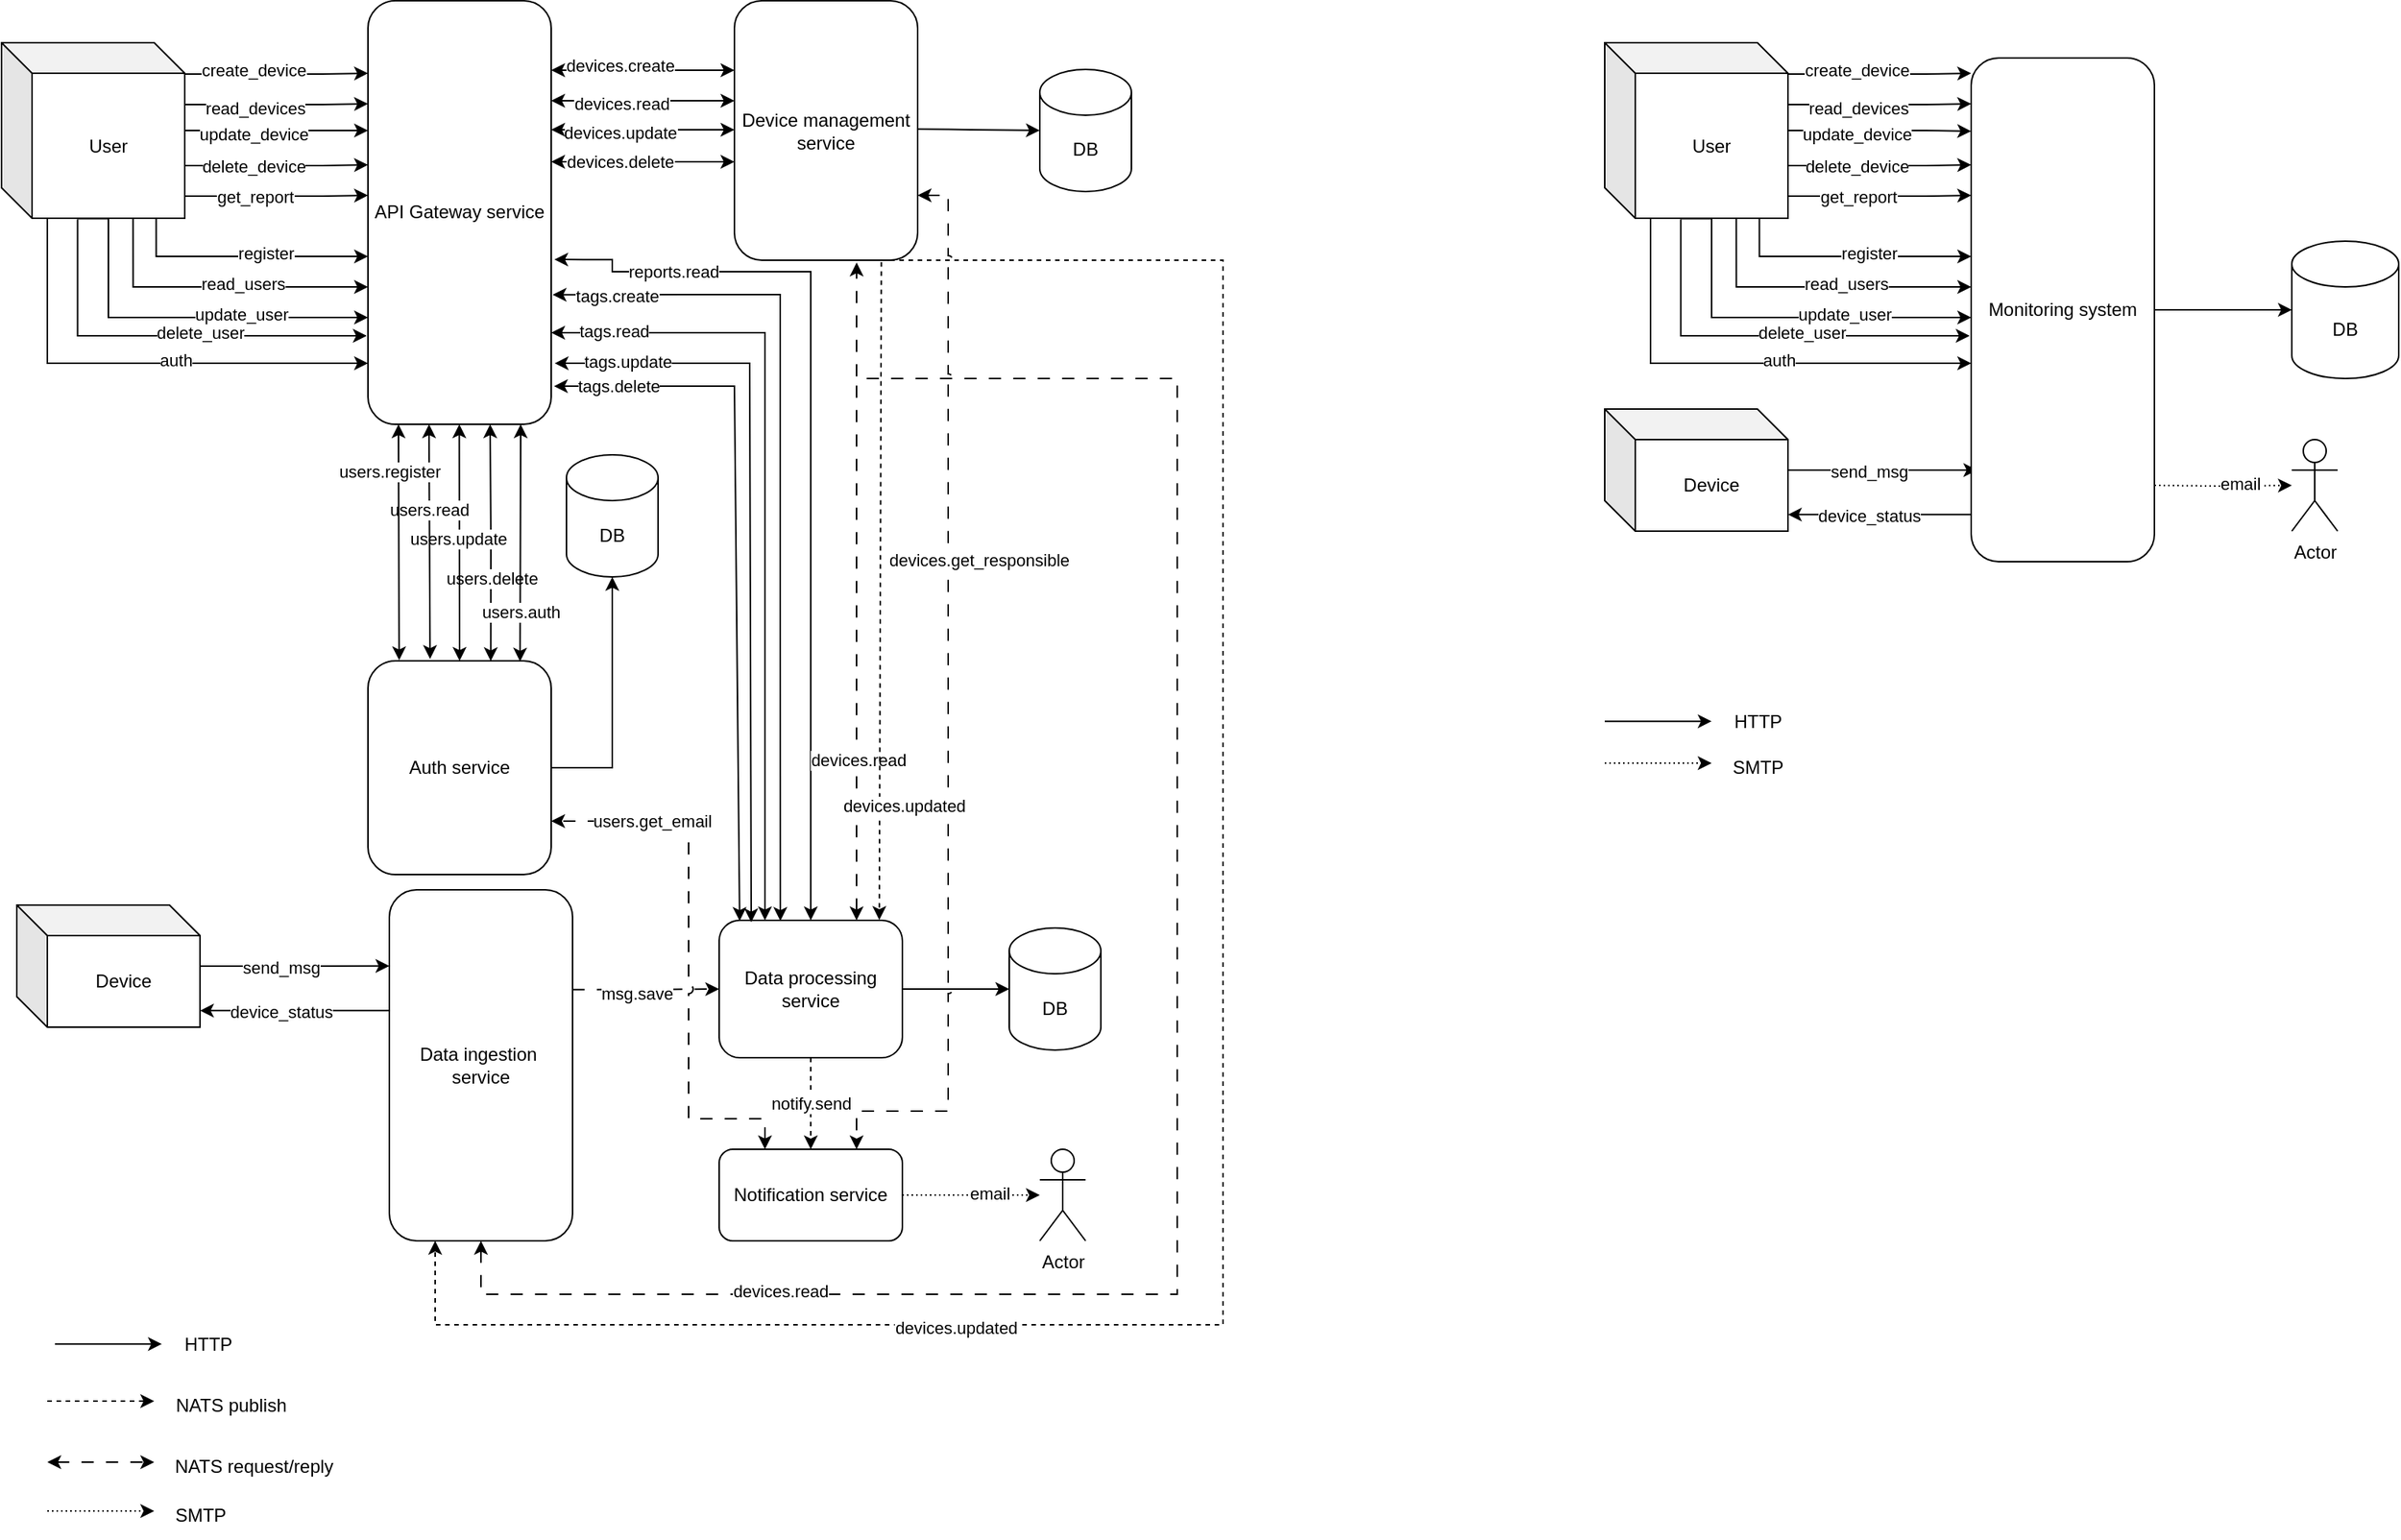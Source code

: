 <mxfile version="27.1.6">
  <diagram name="Страница — 1" id="Sf_FVrBNZmCJgB4UvMXU">
    <mxGraphModel dx="2018" dy="1156" grid="1" gridSize="10" guides="0" tooltips="1" connect="1" arrows="1" fold="1" page="1" pageScale="1" pageWidth="827" pageHeight="1169" math="0" shadow="0">
      <root>
        <mxCell id="0" />
        <mxCell id="1" parent="0" />
        <mxCell id="vhjEq4RsX7pNBTe6TaOu-27" style="edgeStyle=orthogonalEdgeStyle;rounded=0;orthogonalLoop=1;jettySize=auto;html=1;entryX=0.5;entryY=0;entryDx=0;entryDy=0;startArrow=classic;startFill=1;exitX=1.017;exitY=0.611;exitDx=0;exitDy=0;exitPerimeter=0;" parent="1" source="vhjEq4RsX7pNBTe6TaOu-2" target="vhjEq4RsX7pNBTe6TaOu-5" edge="1">
          <mxGeometry relative="1" as="geometry">
            <Array as="points">
              <mxPoint x="440" y="302" />
              <mxPoint x="440" y="310" />
              <mxPoint x="570" y="310" />
            </Array>
          </mxGeometry>
        </mxCell>
        <mxCell id="vhjEq4RsX7pNBTe6TaOu-45" value="reports.read" style="edgeLabel;html=1;align=center;verticalAlign=middle;resizable=0;points=[];" parent="vhjEq4RsX7pNBTe6TaOu-27" vertex="1" connectable="0">
          <mxGeometry x="-0.478" y="4" relative="1" as="geometry">
            <mxPoint x="-71" y="4" as="offset" />
          </mxGeometry>
        </mxCell>
        <mxCell id="kXTBSskj7rdVMzSil3rN-9" style="edgeStyle=orthogonalEdgeStyle;rounded=0;orthogonalLoop=1;jettySize=auto;html=1;startArrow=classic;startFill=1;entryX=0.67;entryY=0.001;entryDx=0;entryDy=0;entryPerimeter=0;" parent="1" target="vhjEq4RsX7pNBTe6TaOu-6" edge="1">
          <mxGeometry relative="1" as="geometry">
            <mxPoint x="360" y="410" as="sourcePoint" />
            <mxPoint x="360" y="460" as="targetPoint" />
          </mxGeometry>
        </mxCell>
        <mxCell id="kXTBSskj7rdVMzSil3rN-18" value="users.delete" style="edgeLabel;html=1;align=center;verticalAlign=middle;resizable=0;points=[];" parent="kXTBSskj7rdVMzSil3rN-9" vertex="1" connectable="0">
          <mxGeometry x="0.3" relative="1" as="geometry">
            <mxPoint as="offset" />
          </mxGeometry>
        </mxCell>
        <mxCell id="vhjEq4RsX7pNBTe6TaOu-2" value="API Gateway service" style="rounded=1;whiteSpace=wrap;html=1;" parent="1" vertex="1">
          <mxGeometry x="280" y="132.5" width="120" height="277.5" as="geometry" />
        </mxCell>
        <mxCell id="vhjEq4RsX7pNBTe6TaOu-21" style="edgeStyle=orthogonalEdgeStyle;rounded=0;orthogonalLoop=1;jettySize=auto;html=1;entryX=0;entryY=0.5;entryDx=0;entryDy=0;exitX=0.999;exitY=0.284;exitDx=0;exitDy=0;exitPerimeter=0;dashed=1;dashPattern=8 8;startArrow=none;startFill=0;" parent="1" source="vhjEq4RsX7pNBTe6TaOu-4" target="vhjEq4RsX7pNBTe6TaOu-5" edge="1">
          <mxGeometry relative="1" as="geometry">
            <Array as="points" />
          </mxGeometry>
        </mxCell>
        <mxCell id="vhjEq4RsX7pNBTe6TaOu-56" value="msg.save" style="edgeLabel;html=1;align=center;verticalAlign=middle;resizable=0;points=[];" parent="vhjEq4RsX7pNBTe6TaOu-21" vertex="1" connectable="0">
          <mxGeometry x="-0.133" y="-2" relative="1" as="geometry">
            <mxPoint as="offset" />
          </mxGeometry>
        </mxCell>
        <mxCell id="vhjEq4RsX7pNBTe6TaOu-69" style="edgeStyle=orthogonalEdgeStyle;rounded=0;orthogonalLoop=1;jettySize=auto;html=1;dashed=1;dashPattern=8 8;startArrow=classic;startFill=1;entryX=0.667;entryY=1.009;entryDx=0;entryDy=0;entryPerimeter=0;" parent="1" source="vhjEq4RsX7pNBTe6TaOu-4" target="vhjEq4RsX7pNBTe6TaOu-46" edge="1">
          <mxGeometry relative="1" as="geometry">
            <Array as="points">
              <mxPoint x="354" y="980" />
              <mxPoint x="810" y="980" />
              <mxPoint x="810" y="380" />
              <mxPoint x="600" y="380" />
            </Array>
            <mxPoint x="600" y="310" as="targetPoint" />
          </mxGeometry>
        </mxCell>
        <mxCell id="vhjEq4RsX7pNBTe6TaOu-70" value="devices.read" style="edgeLabel;html=1;align=center;verticalAlign=middle;resizable=0;points=[];" parent="vhjEq4RsX7pNBTe6TaOu-69" vertex="1" connectable="0">
          <mxGeometry x="-0.665" y="2" relative="1" as="geometry">
            <mxPoint as="offset" />
          </mxGeometry>
        </mxCell>
        <mxCell id="vhjEq4RsX7pNBTe6TaOu-4" value="Data ingestion&amp;nbsp;&lt;br&gt;service" style="rounded=1;whiteSpace=wrap;html=1;" parent="1" vertex="1">
          <mxGeometry x="294" y="715" width="120" height="230" as="geometry" />
        </mxCell>
        <mxCell id="vhjEq4RsX7pNBTe6TaOu-28" style="edgeStyle=orthogonalEdgeStyle;rounded=0;orthogonalLoop=1;jettySize=auto;html=1;entryX=0.5;entryY=0;entryDx=0;entryDy=0;dashed=1;startArrow=none;startFill=0;" parent="1" source="vhjEq4RsX7pNBTe6TaOu-5" target="vhjEq4RsX7pNBTe6TaOu-7" edge="1">
          <mxGeometry relative="1" as="geometry" />
        </mxCell>
        <mxCell id="vhjEq4RsX7pNBTe6TaOu-29" value="notify.send" style="edgeLabel;html=1;align=center;verticalAlign=middle;resizable=0;points=[];" parent="vhjEq4RsX7pNBTe6TaOu-28" vertex="1" connectable="0">
          <mxGeometry relative="1" as="geometry">
            <mxPoint as="offset" />
          </mxGeometry>
        </mxCell>
        <mxCell id="vhjEq4RsX7pNBTe6TaOu-5" value="Data processing service" style="rounded=1;whiteSpace=wrap;html=1;" parent="1" vertex="1">
          <mxGeometry x="510" y="735" width="120" height="90" as="geometry" />
        </mxCell>
        <mxCell id="vhjEq4RsX7pNBTe6TaOu-6" value="Auth service" style="rounded=1;whiteSpace=wrap;html=1;" parent="1" vertex="1">
          <mxGeometry x="280" y="565" width="120" height="140" as="geometry" />
        </mxCell>
        <mxCell id="vhjEq4RsX7pNBTe6TaOu-81" style="edgeStyle=orthogonalEdgeStyle;rounded=0;orthogonalLoop=1;jettySize=auto;html=1;dashed=1;dashPattern=1 2;" parent="1" source="vhjEq4RsX7pNBTe6TaOu-7" target="vhjEq4RsX7pNBTe6TaOu-80" edge="1">
          <mxGeometry relative="1" as="geometry" />
        </mxCell>
        <mxCell id="vhjEq4RsX7pNBTe6TaOu-82" value="email" style="edgeLabel;html=1;align=center;verticalAlign=middle;resizable=0;points=[];" parent="vhjEq4RsX7pNBTe6TaOu-81" vertex="1" connectable="0">
          <mxGeometry x="0.252" y="1" relative="1" as="geometry">
            <mxPoint as="offset" />
          </mxGeometry>
        </mxCell>
        <mxCell id="vhjEq4RsX7pNBTe6TaOu-94" style="edgeStyle=orthogonalEdgeStyle;rounded=0;orthogonalLoop=1;jettySize=auto;html=1;exitX=0.25;exitY=0;exitDx=0;exitDy=0;jumpStyle=arc;dashed=1;dashPattern=8 8;startArrow=classic;startFill=1;entryX=1;entryY=0.75;entryDx=0;entryDy=0;" parent="1" source="vhjEq4RsX7pNBTe6TaOu-7" target="vhjEq4RsX7pNBTe6TaOu-6" edge="1">
          <mxGeometry relative="1" as="geometry">
            <Array as="points">
              <mxPoint x="540" y="865" />
              <mxPoint x="490" y="865" />
              <mxPoint x="490" y="670" />
            </Array>
            <mxPoint x="400" y="695" as="targetPoint" />
          </mxGeometry>
        </mxCell>
        <mxCell id="vhjEq4RsX7pNBTe6TaOu-95" value="users.get_email" style="edgeLabel;html=1;align=center;verticalAlign=middle;resizable=0;points=[];" parent="vhjEq4RsX7pNBTe6TaOu-94" vertex="1" connectable="0">
          <mxGeometry x="0.5" relative="1" as="geometry">
            <mxPoint x="-23" as="offset" />
          </mxGeometry>
        </mxCell>
        <mxCell id="vhjEq4RsX7pNBTe6TaOu-7" value="Notification service" style="rounded=1;whiteSpace=wrap;html=1;" parent="1" vertex="1">
          <mxGeometry x="510" y="885" width="120" height="60" as="geometry" />
        </mxCell>
        <mxCell id="vhjEq4RsX7pNBTe6TaOu-14" style="edgeStyle=orthogonalEdgeStyle;rounded=0;orthogonalLoop=1;jettySize=auto;html=1;entryX=0;entryY=0.217;entryDx=0;entryDy=0;entryPerimeter=0;" parent="1" source="vhjEq4RsX7pNBTe6TaOu-8" target="vhjEq4RsX7pNBTe6TaOu-4" edge="1">
          <mxGeometry relative="1" as="geometry" />
        </mxCell>
        <mxCell id="vhjEq4RsX7pNBTe6TaOu-15" value="send_msg" style="edgeLabel;html=1;align=center;verticalAlign=middle;resizable=0;points=[];" parent="vhjEq4RsX7pNBTe6TaOu-14" vertex="1" connectable="0">
          <mxGeometry x="-0.145" y="-1" relative="1" as="geometry">
            <mxPoint as="offset" />
          </mxGeometry>
        </mxCell>
        <mxCell id="vhjEq4RsX7pNBTe6TaOu-8" value="Device" style="shape=cube;whiteSpace=wrap;html=1;boundedLbl=1;backgroundOutline=1;darkOpacity=0.05;darkOpacity2=0.1;" parent="1" vertex="1">
          <mxGeometry x="50" y="725" width="120" height="80" as="geometry" />
        </mxCell>
        <mxCell id="vhjEq4RsX7pNBTe6TaOu-12" style="edgeStyle=orthogonalEdgeStyle;rounded=0;orthogonalLoop=1;jettySize=auto;html=1;" parent="1" source="vhjEq4RsX7pNBTe6TaOu-11" edge="1">
          <mxGeometry relative="1" as="geometry">
            <mxPoint x="280" y="370" as="targetPoint" />
            <Array as="points">
              <mxPoint x="70" y="370" />
              <mxPoint x="280" y="370" />
            </Array>
          </mxGeometry>
        </mxCell>
        <mxCell id="vhjEq4RsX7pNBTe6TaOu-13" value="auth" style="edgeLabel;html=1;align=center;verticalAlign=middle;resizable=0;points=[];" parent="vhjEq4RsX7pNBTe6TaOu-12" vertex="1" connectable="0">
          <mxGeometry x="0.173" y="2" relative="1" as="geometry">
            <mxPoint as="offset" />
          </mxGeometry>
        </mxCell>
        <mxCell id="vhjEq4RsX7pNBTe6TaOu-16" style="edgeStyle=orthogonalEdgeStyle;rounded=0;orthogonalLoop=1;jettySize=auto;html=1;" parent="1" source="vhjEq4RsX7pNBTe6TaOu-11" target="vhjEq4RsX7pNBTe6TaOu-2" edge="1">
          <mxGeometry relative="1" as="geometry">
            <mxPoint x="260" y="290" as="targetPoint" />
            <Array as="points">
              <mxPoint x="250" y="218" />
              <mxPoint x="250" y="218" />
            </Array>
          </mxGeometry>
        </mxCell>
        <mxCell id="vhjEq4RsX7pNBTe6TaOu-17" value="&lt;div&gt;&lt;br&gt;&lt;/div&gt;&lt;div&gt;&lt;br&gt;&lt;/div&gt;" style="edgeLabel;html=1;align=center;verticalAlign=middle;resizable=0;points=[];" parent="vhjEq4RsX7pNBTe6TaOu-16" vertex="1" connectable="0">
          <mxGeometry x="-0.167" y="2" relative="1" as="geometry">
            <mxPoint as="offset" />
          </mxGeometry>
        </mxCell>
        <mxCell id="vhjEq4RsX7pNBTe6TaOu-30" value="update_device" style="edgeLabel;html=1;align=center;verticalAlign=middle;resizable=0;points=[];" parent="vhjEq4RsX7pNBTe6TaOu-16" vertex="1" connectable="0">
          <mxGeometry x="-0.25" y="-1" relative="1" as="geometry">
            <mxPoint y="1" as="offset" />
          </mxGeometry>
        </mxCell>
        <mxCell id="vhjEq4RsX7pNBTe6TaOu-11" value="User" style="shape=cube;whiteSpace=wrap;html=1;boundedLbl=1;backgroundOutline=1;darkOpacity=0.05;darkOpacity2=0.1;" parent="1" vertex="1">
          <mxGeometry x="40" y="160" width="120" height="115" as="geometry" />
        </mxCell>
        <mxCell id="vhjEq4RsX7pNBTe6TaOu-19" value="DB" style="shape=cylinder3;whiteSpace=wrap;html=1;boundedLbl=1;backgroundOutline=1;size=15;" parent="1" vertex="1">
          <mxGeometry x="720" y="177.5" width="60" height="80" as="geometry" />
        </mxCell>
        <mxCell id="vhjEq4RsX7pNBTe6TaOu-20" style="edgeStyle=orthogonalEdgeStyle;rounded=0;orthogonalLoop=1;jettySize=auto;html=1;entryX=0;entryY=0.5;entryDx=0;entryDy=0;entryPerimeter=0;" parent="1" target="vhjEq4RsX7pNBTe6TaOu-19" edge="1">
          <mxGeometry relative="1" as="geometry">
            <mxPoint x="600" y="216.3" as="sourcePoint" />
          </mxGeometry>
        </mxCell>
        <mxCell id="vhjEq4RsX7pNBTe6TaOu-22" value="DB" style="shape=cylinder3;whiteSpace=wrap;html=1;boundedLbl=1;backgroundOutline=1;size=15;" parent="1" vertex="1">
          <mxGeometry x="700" y="740" width="60" height="80" as="geometry" />
        </mxCell>
        <mxCell id="vhjEq4RsX7pNBTe6TaOu-23" style="edgeStyle=orthogonalEdgeStyle;rounded=0;orthogonalLoop=1;jettySize=auto;html=1;entryX=0;entryY=0.5;entryDx=0;entryDy=0;entryPerimeter=0;" parent="1" source="vhjEq4RsX7pNBTe6TaOu-5" target="vhjEq4RsX7pNBTe6TaOu-22" edge="1">
          <mxGeometry relative="1" as="geometry" />
        </mxCell>
        <mxCell id="vhjEq4RsX7pNBTe6TaOu-24" value="DB" style="shape=cylinder3;whiteSpace=wrap;html=1;boundedLbl=1;backgroundOutline=1;size=15;" parent="1" vertex="1">
          <mxGeometry x="410" y="430" width="60" height="80" as="geometry" />
        </mxCell>
        <mxCell id="vhjEq4RsX7pNBTe6TaOu-25" style="edgeStyle=orthogonalEdgeStyle;rounded=0;orthogonalLoop=1;jettySize=auto;html=1;entryX=0.5;entryY=1;entryDx=0;entryDy=0;entryPerimeter=0;" parent="1" source="vhjEq4RsX7pNBTe6TaOu-6" target="vhjEq4RsX7pNBTe6TaOu-24" edge="1">
          <mxGeometry relative="1" as="geometry" />
        </mxCell>
        <mxCell id="vhjEq4RsX7pNBTe6TaOu-37" style="edgeStyle=orthogonalEdgeStyle;rounded=0;orthogonalLoop=1;jettySize=auto;html=1;exitX=0;exitY=0;exitDx=120;exitDy=67.5;exitPerimeter=0;" parent="1" edge="1">
          <mxGeometry relative="1" as="geometry">
            <mxPoint x="160" y="260.48" as="sourcePoint" />
            <mxPoint x="280" y="260" as="targetPoint" />
            <Array as="points">
              <mxPoint x="250" y="259.98" />
              <mxPoint x="250" y="259.98" />
            </Array>
          </mxGeometry>
        </mxCell>
        <mxCell id="vhjEq4RsX7pNBTe6TaOu-44" value="get_report" style="edgeLabel;html=1;align=center;verticalAlign=middle;resizable=0;points=[];" parent="vhjEq4RsX7pNBTe6TaOu-37" vertex="1" connectable="0">
          <mxGeometry x="-0.236" relative="1" as="geometry">
            <mxPoint as="offset" />
          </mxGeometry>
        </mxCell>
        <mxCell id="vhjEq4RsX7pNBTe6TaOu-38" style="edgeStyle=orthogonalEdgeStyle;rounded=0;orthogonalLoop=1;jettySize=auto;html=1;exitX=0;exitY=0;exitDx=120;exitDy=67.5;exitPerimeter=0;" parent="1" edge="1">
          <mxGeometry relative="1" as="geometry">
            <mxPoint x="160" y="180.48" as="sourcePoint" />
            <mxPoint x="280" y="180" as="targetPoint" />
            <Array as="points">
              <mxPoint x="250" y="179.98" />
              <mxPoint x="250" y="179.98" />
            </Array>
          </mxGeometry>
        </mxCell>
        <mxCell id="vhjEq4RsX7pNBTe6TaOu-41" value="create_device" style="edgeLabel;html=1;align=center;verticalAlign=middle;resizable=0;points=[];" parent="vhjEq4RsX7pNBTe6TaOu-38" vertex="1" connectable="0">
          <mxGeometry x="-0.252" y="3" relative="1" as="geometry">
            <mxPoint as="offset" />
          </mxGeometry>
        </mxCell>
        <mxCell id="vhjEq4RsX7pNBTe6TaOu-39" style="edgeStyle=orthogonalEdgeStyle;rounded=0;orthogonalLoop=1;jettySize=auto;html=1;exitX=0;exitY=0;exitDx=120;exitDy=67.5;exitPerimeter=0;" parent="1" edge="1">
          <mxGeometry relative="1" as="geometry">
            <mxPoint x="160" y="200.48" as="sourcePoint" />
            <mxPoint x="280" y="200" as="targetPoint" />
            <Array as="points">
              <mxPoint x="250" y="199.98" />
              <mxPoint x="250" y="199.98" />
            </Array>
          </mxGeometry>
        </mxCell>
        <mxCell id="vhjEq4RsX7pNBTe6TaOu-42" value="read_devices" style="edgeLabel;html=1;align=center;verticalAlign=middle;resizable=0;points=[];" parent="vhjEq4RsX7pNBTe6TaOu-39" vertex="1" connectable="0">
          <mxGeometry x="-0.236" y="-2" relative="1" as="geometry">
            <mxPoint as="offset" />
          </mxGeometry>
        </mxCell>
        <mxCell id="vhjEq4RsX7pNBTe6TaOu-40" style="edgeStyle=orthogonalEdgeStyle;rounded=0;orthogonalLoop=1;jettySize=auto;html=1;exitX=0;exitY=0;exitDx=120;exitDy=67.5;exitPerimeter=0;" parent="1" edge="1">
          <mxGeometry relative="1" as="geometry">
            <mxPoint x="160" y="240.48" as="sourcePoint" />
            <mxPoint x="280" y="240" as="targetPoint" />
            <Array as="points">
              <mxPoint x="250" y="239.98" />
              <mxPoint x="250" y="239.98" />
            </Array>
          </mxGeometry>
        </mxCell>
        <mxCell id="vhjEq4RsX7pNBTe6TaOu-43" value="delete_device" style="edgeLabel;html=1;align=center;verticalAlign=middle;resizable=0;points=[];" parent="vhjEq4RsX7pNBTe6TaOu-40" vertex="1" connectable="0">
          <mxGeometry x="-0.252" relative="1" as="geometry">
            <mxPoint as="offset" />
          </mxGeometry>
        </mxCell>
        <mxCell id="vhjEq4RsX7pNBTe6TaOu-78" style="edgeStyle=orthogonalEdgeStyle;rounded=0;orthogonalLoop=1;jettySize=auto;html=1;exitX=0.75;exitY=1;exitDx=0;exitDy=0;entryX=0.25;entryY=1;entryDx=0;entryDy=0;dashed=1;" parent="1" source="vhjEq4RsX7pNBTe6TaOu-46" target="vhjEq4RsX7pNBTe6TaOu-4" edge="1">
          <mxGeometry relative="1" as="geometry">
            <Array as="points">
              <mxPoint x="840" y="303" />
              <mxPoint x="840" y="1000" />
              <mxPoint x="324" y="1000" />
            </Array>
          </mxGeometry>
        </mxCell>
        <mxCell id="vhjEq4RsX7pNBTe6TaOu-79" value="devices.updated" style="edgeLabel;html=1;align=center;verticalAlign=middle;resizable=0;points=[];" parent="vhjEq4RsX7pNBTe6TaOu-78" vertex="1" connectable="0">
          <mxGeometry x="0.472" y="2" relative="1" as="geometry">
            <mxPoint as="offset" />
          </mxGeometry>
        </mxCell>
        <mxCell id="vhjEq4RsX7pNBTe6TaOu-92" style="edgeStyle=orthogonalEdgeStyle;rounded=0;orthogonalLoop=1;jettySize=auto;html=1;exitX=1;exitY=0.75;exitDx=0;exitDy=0;entryX=0.75;entryY=0;entryDx=0;entryDy=0;jumpStyle=arc;dashed=1;dashPattern=8 8;startArrow=classic;startFill=1;" parent="1" source="vhjEq4RsX7pNBTe6TaOu-46" target="vhjEq4RsX7pNBTe6TaOu-7" edge="1">
          <mxGeometry relative="1" as="geometry">
            <Array as="points">
              <mxPoint x="660" y="260" />
              <mxPoint x="660" y="860" />
              <mxPoint x="600" y="860" />
            </Array>
          </mxGeometry>
        </mxCell>
        <mxCell id="vhjEq4RsX7pNBTe6TaOu-93" value="devices.get_responsible" style="edgeLabel;html=1;align=center;verticalAlign=middle;resizable=0;points=[];" parent="vhjEq4RsX7pNBTe6TaOu-92" vertex="1" connectable="0">
          <mxGeometry x="-0.267" y="1" relative="1" as="geometry">
            <mxPoint x="19" as="offset" />
          </mxGeometry>
        </mxCell>
        <mxCell id="vhjEq4RsX7pNBTe6TaOu-46" value="Device management service" style="rounded=1;whiteSpace=wrap;html=1;" parent="1" vertex="1">
          <mxGeometry x="520" y="132.5" width="120" height="170" as="geometry" />
        </mxCell>
        <mxCell id="vhjEq4RsX7pNBTe6TaOu-47" style="edgeStyle=orthogonalEdgeStyle;rounded=0;orthogonalLoop=1;jettySize=auto;html=1;entryX=0;entryY=0.5;entryDx=0;entryDy=0;startArrow=classic;startFill=1;" parent="1" edge="1">
          <mxGeometry relative="1" as="geometry">
            <mxPoint x="520" y="217.0" as="targetPoint" />
            <mxPoint x="400" y="217.0" as="sourcePoint" />
          </mxGeometry>
        </mxCell>
        <mxCell id="vhjEq4RsX7pNBTe6TaOu-48" value="&lt;div&gt;&lt;br&gt;&lt;/div&gt;&lt;div&gt;&lt;br&gt;&lt;/div&gt;" style="edgeLabel;html=1;align=center;verticalAlign=middle;resizable=0;points=[];" parent="vhjEq4RsX7pNBTe6TaOu-47" vertex="1" connectable="0">
          <mxGeometry x="-0.167" y="2" relative="1" as="geometry">
            <mxPoint as="offset" />
          </mxGeometry>
        </mxCell>
        <mxCell id="vhjEq4RsX7pNBTe6TaOu-49" value="devices.update" style="edgeLabel;html=1;align=center;verticalAlign=middle;resizable=0;points=[];" parent="vhjEq4RsX7pNBTe6TaOu-47" vertex="1" connectable="0">
          <mxGeometry x="-0.25" y="-1" relative="1" as="geometry">
            <mxPoint y="1" as="offset" />
          </mxGeometry>
        </mxCell>
        <mxCell id="vhjEq4RsX7pNBTe6TaOu-50" style="edgeStyle=orthogonalEdgeStyle;rounded=0;orthogonalLoop=1;jettySize=auto;html=1;exitX=0;exitY=0;exitDx=120;exitDy=67.5;exitPerimeter=0;startArrow=classic;startFill=1;" parent="1" edge="1">
          <mxGeometry relative="1" as="geometry">
            <mxPoint x="400" y="177.98" as="sourcePoint" />
            <mxPoint x="520" y="178" as="targetPoint" />
            <Array as="points">
              <mxPoint x="490" y="177.48" />
              <mxPoint x="490" y="177.48" />
            </Array>
          </mxGeometry>
        </mxCell>
        <mxCell id="vhjEq4RsX7pNBTe6TaOu-51" value="devices.create" style="edgeLabel;html=1;align=center;verticalAlign=middle;resizable=0;points=[];" parent="vhjEq4RsX7pNBTe6TaOu-50" vertex="1" connectable="0">
          <mxGeometry x="-0.252" y="3" relative="1" as="geometry">
            <mxPoint as="offset" />
          </mxGeometry>
        </mxCell>
        <mxCell id="vhjEq4RsX7pNBTe6TaOu-52" style="edgeStyle=orthogonalEdgeStyle;rounded=0;orthogonalLoop=1;jettySize=auto;html=1;exitX=0;exitY=0;exitDx=120;exitDy=67.5;exitPerimeter=0;startArrow=classic;startFill=1;" parent="1" edge="1">
          <mxGeometry relative="1" as="geometry">
            <mxPoint x="400" y="197.98" as="sourcePoint" />
            <mxPoint x="520" y="198" as="targetPoint" />
            <Array as="points">
              <mxPoint x="490" y="197.48" />
              <mxPoint x="490" y="197.48" />
            </Array>
          </mxGeometry>
        </mxCell>
        <mxCell id="vhjEq4RsX7pNBTe6TaOu-53" value="devices.read" style="edgeLabel;html=1;align=center;verticalAlign=middle;resizable=0;points=[];" parent="vhjEq4RsX7pNBTe6TaOu-52" vertex="1" connectable="0">
          <mxGeometry x="-0.236" y="-2" relative="1" as="geometry">
            <mxPoint as="offset" />
          </mxGeometry>
        </mxCell>
        <mxCell id="vhjEq4RsX7pNBTe6TaOu-54" style="edgeStyle=orthogonalEdgeStyle;rounded=0;orthogonalLoop=1;jettySize=auto;html=1;exitX=0;exitY=0;exitDx=120;exitDy=67.5;exitPerimeter=0;startArrow=classic;startFill=1;" parent="1" edge="1">
          <mxGeometry relative="1" as="geometry">
            <mxPoint x="400" y="237.98" as="sourcePoint" />
            <mxPoint x="520" y="238" as="targetPoint" />
            <Array as="points">
              <mxPoint x="490" y="237.48" />
              <mxPoint x="490" y="237.48" />
            </Array>
          </mxGeometry>
        </mxCell>
        <mxCell id="vhjEq4RsX7pNBTe6TaOu-55" value="devices.delete" style="edgeLabel;html=1;align=center;verticalAlign=middle;resizable=0;points=[];" parent="vhjEq4RsX7pNBTe6TaOu-54" vertex="1" connectable="0">
          <mxGeometry x="-0.252" relative="1" as="geometry">
            <mxPoint as="offset" />
          </mxGeometry>
        </mxCell>
        <mxCell id="vhjEq4RsX7pNBTe6TaOu-58" style="edgeStyle=orthogonalEdgeStyle;rounded=0;orthogonalLoop=1;jettySize=auto;html=1;exitX=0.415;exitY=1.006;exitDx=0;exitDy=0;exitPerimeter=0;entryX=-0.007;entryY=0.792;entryDx=0;entryDy=0;entryPerimeter=0;" parent="1" source="vhjEq4RsX7pNBTe6TaOu-11" target="vhjEq4RsX7pNBTe6TaOu-2" edge="1">
          <mxGeometry relative="1" as="geometry">
            <mxPoint x="90" y="279" as="sourcePoint" />
            <mxPoint x="280" y="455" as="targetPoint" />
            <Array as="points">
              <mxPoint x="90" y="352" />
              <mxPoint x="279" y="352" />
            </Array>
          </mxGeometry>
        </mxCell>
        <mxCell id="vhjEq4RsX7pNBTe6TaOu-59" value="delete_user" style="edgeLabel;html=1;align=center;verticalAlign=middle;resizable=0;points=[];" parent="vhjEq4RsX7pNBTe6TaOu-58" vertex="1" connectable="0">
          <mxGeometry x="0.173" y="2" relative="1" as="geometry">
            <mxPoint as="offset" />
          </mxGeometry>
        </mxCell>
        <mxCell id="vhjEq4RsX7pNBTe6TaOu-60" style="edgeStyle=orthogonalEdgeStyle;rounded=0;orthogonalLoop=1;jettySize=auto;html=1;exitX=0.413;exitY=1.002;exitDx=0;exitDy=0;exitPerimeter=0;" parent="1" source="vhjEq4RsX7pNBTe6TaOu-11" target="vhjEq4RsX7pNBTe6TaOu-2" edge="1">
          <mxGeometry relative="1" as="geometry">
            <mxPoint x="90" y="250" as="sourcePoint" />
            <mxPoint x="280" y="429" as="targetPoint" />
            <Array as="points">
              <mxPoint x="110" y="275" />
              <mxPoint x="110" y="340" />
            </Array>
          </mxGeometry>
        </mxCell>
        <mxCell id="vhjEq4RsX7pNBTe6TaOu-61" value="update_user" style="edgeLabel;html=1;align=center;verticalAlign=middle;resizable=0;points=[];" parent="vhjEq4RsX7pNBTe6TaOu-60" vertex="1" connectable="0">
          <mxGeometry x="0.173" y="2" relative="1" as="geometry">
            <mxPoint x="22" as="offset" />
          </mxGeometry>
        </mxCell>
        <mxCell id="vhjEq4RsX7pNBTe6TaOu-62" style="edgeStyle=orthogonalEdgeStyle;rounded=0;orthogonalLoop=1;jettySize=auto;html=1;exitX=0.718;exitY=1.002;exitDx=0;exitDy=0;exitPerimeter=0;" parent="1" source="vhjEq4RsX7pNBTe6TaOu-11" edge="1">
          <mxGeometry relative="1" as="geometry">
            <mxPoint x="90" y="230" as="sourcePoint" />
            <mxPoint x="280" y="320" as="targetPoint" />
            <Array as="points">
              <mxPoint x="126" y="320" />
              <mxPoint x="277" y="320" />
            </Array>
          </mxGeometry>
        </mxCell>
        <mxCell id="vhjEq4RsX7pNBTe6TaOu-63" value="read_users" style="edgeLabel;html=1;align=center;verticalAlign=middle;resizable=0;points=[];" parent="vhjEq4RsX7pNBTe6TaOu-62" vertex="1" connectable="0">
          <mxGeometry x="0.173" y="2" relative="1" as="geometry">
            <mxPoint as="offset" />
          </mxGeometry>
        </mxCell>
        <mxCell id="vhjEq4RsX7pNBTe6TaOu-64" style="edgeStyle=orthogonalEdgeStyle;rounded=0;orthogonalLoop=1;jettySize=auto;html=1;exitX=0.844;exitY=1.002;exitDx=0;exitDy=0;exitPerimeter=0;" parent="1" source="vhjEq4RsX7pNBTe6TaOu-11" edge="1">
          <mxGeometry relative="1" as="geometry">
            <mxPoint x="126" y="250" as="sourcePoint" />
            <mxPoint x="280" y="300" as="targetPoint" />
            <Array as="points">
              <mxPoint x="141" y="300" />
              <mxPoint x="280" y="300" />
            </Array>
          </mxGeometry>
        </mxCell>
        <mxCell id="vhjEq4RsX7pNBTe6TaOu-65" value="register" style="edgeLabel;html=1;align=center;verticalAlign=middle;resizable=0;points=[];" parent="vhjEq4RsX7pNBTe6TaOu-64" vertex="1" connectable="0">
          <mxGeometry x="0.173" y="2" relative="1" as="geometry">
            <mxPoint as="offset" />
          </mxGeometry>
        </mxCell>
        <mxCell id="vhjEq4RsX7pNBTe6TaOu-67" style="edgeStyle=orthogonalEdgeStyle;rounded=0;orthogonalLoop=1;jettySize=auto;html=1;entryX=0;entryY=0.5;entryDx=0;entryDy=0;startArrow=classic;startFill=1;endArrow=none;" parent="1" edge="1">
          <mxGeometry relative="1" as="geometry">
            <mxPoint x="170" y="794.17" as="sourcePoint" />
            <mxPoint x="294" y="794.17" as="targetPoint" />
          </mxGeometry>
        </mxCell>
        <mxCell id="vhjEq4RsX7pNBTe6TaOu-68" value="device_status" style="edgeLabel;html=1;align=center;verticalAlign=middle;resizable=0;points=[];" parent="vhjEq4RsX7pNBTe6TaOu-67" vertex="1" connectable="0">
          <mxGeometry x="-0.145" y="-1" relative="1" as="geometry">
            <mxPoint as="offset" />
          </mxGeometry>
        </mxCell>
        <mxCell id="vhjEq4RsX7pNBTe6TaOu-80" value="Actor" style="shape=umlActor;verticalLabelPosition=bottom;verticalAlign=top;html=1;outlineConnect=0;" parent="1" vertex="1">
          <mxGeometry x="720" y="885" width="30" height="60" as="geometry" />
        </mxCell>
        <mxCell id="vhjEq4RsX7pNBTe6TaOu-83" value="" style="endArrow=classic;html=1;rounded=0;" parent="1" edge="1">
          <mxGeometry width="50" height="50" relative="1" as="geometry">
            <mxPoint x="75" y="1012.58" as="sourcePoint" />
            <mxPoint x="145" y="1012.58" as="targetPoint" />
          </mxGeometry>
        </mxCell>
        <mxCell id="vhjEq4RsX7pNBTe6TaOu-84" value="" style="endArrow=classic;html=1;rounded=0;dashed=1;" parent="1" edge="1">
          <mxGeometry width="50" height="50" relative="1" as="geometry">
            <mxPoint x="70" y="1050" as="sourcePoint" />
            <mxPoint x="140" y="1050" as="targetPoint" />
          </mxGeometry>
        </mxCell>
        <mxCell id="vhjEq4RsX7pNBTe6TaOu-85" value="" style="endArrow=classic;html=1;rounded=0;dashed=1;dashPattern=8 8;startArrow=classic;startFill=1;" parent="1" edge="1">
          <mxGeometry width="50" height="50" relative="1" as="geometry">
            <mxPoint x="70" y="1090" as="sourcePoint" />
            <mxPoint x="140" y="1090" as="targetPoint" />
          </mxGeometry>
        </mxCell>
        <mxCell id="vhjEq4RsX7pNBTe6TaOu-87" value="HTTP" style="text;html=1;align=center;verticalAlign=middle;resizable=0;points=[];autosize=1;strokeColor=none;fillColor=none;" parent="1" vertex="1">
          <mxGeometry x="150" y="998" width="50" height="30" as="geometry" />
        </mxCell>
        <mxCell id="vhjEq4RsX7pNBTe6TaOu-88" value="NATS publish" style="text;html=1;align=center;verticalAlign=middle;resizable=0;points=[];autosize=1;strokeColor=none;fillColor=none;" parent="1" vertex="1">
          <mxGeometry x="140" y="1038" width="100" height="30" as="geometry" />
        </mxCell>
        <mxCell id="vhjEq4RsX7pNBTe6TaOu-89" value="NATS request/reply" style="text;html=1;align=center;verticalAlign=middle;resizable=0;points=[];autosize=1;strokeColor=none;fillColor=none;" parent="1" vertex="1">
          <mxGeometry x="140" y="1078" width="130" height="30" as="geometry" />
        </mxCell>
        <mxCell id="kXTBSskj7rdVMzSil3rN-1" value="" style="endArrow=classic;html=1;rounded=0;dashed=1;dashPattern=1 2;startArrow=none;startFill=0;" parent="1" edge="1">
          <mxGeometry width="50" height="50" relative="1" as="geometry">
            <mxPoint x="70" y="1122" as="sourcePoint" />
            <mxPoint x="140" y="1122" as="targetPoint" />
          </mxGeometry>
        </mxCell>
        <mxCell id="kXTBSskj7rdVMzSil3rN-2" value="SMTP" style="text;html=1;align=center;verticalAlign=middle;resizable=0;points=[];autosize=1;strokeColor=none;fillColor=none;" parent="1" vertex="1">
          <mxGeometry x="140" y="1110" width="60" height="30" as="geometry" />
        </mxCell>
        <mxCell id="kXTBSskj7rdVMzSil3rN-7" style="edgeStyle=orthogonalEdgeStyle;rounded=0;orthogonalLoop=1;jettySize=auto;html=1;exitX=0.75;exitY=0;exitDx=0;exitDy=0;dashed=1;dashPattern=8 8;startArrow=classic;startFill=1;endArrow=none;" parent="1" source="vhjEq4RsX7pNBTe6TaOu-5" edge="1">
          <mxGeometry relative="1" as="geometry">
            <mxPoint x="600" y="630" as="sourcePoint" />
            <mxPoint x="600" y="380" as="targetPoint" />
          </mxGeometry>
        </mxCell>
        <mxCell id="kXTBSskj7rdVMzSil3rN-8" value="devices.read" style="edgeLabel;html=1;align=center;verticalAlign=middle;resizable=0;points=[];" parent="kXTBSskj7rdVMzSil3rN-7" vertex="1" connectable="0">
          <mxGeometry x="0.049" y="1" relative="1" as="geometry">
            <mxPoint x="1" y="81" as="offset" />
          </mxGeometry>
        </mxCell>
        <mxCell id="kXTBSskj7rdVMzSil3rN-10" style="edgeStyle=orthogonalEdgeStyle;rounded=0;orthogonalLoop=1;jettySize=auto;html=1;startArrow=classic;startFill=1;entryX=0.83;entryY=0.003;entryDx=0;entryDy=0;entryPerimeter=0;" parent="1" target="vhjEq4RsX7pNBTe6TaOu-6" edge="1">
          <mxGeometry relative="1" as="geometry">
            <mxPoint x="380" y="410" as="sourcePoint" />
            <mxPoint x="380" y="460" as="targetPoint" />
            <Array as="points">
              <mxPoint x="380" y="420" />
              <mxPoint x="380" y="420" />
            </Array>
          </mxGeometry>
        </mxCell>
        <mxCell id="kXTBSskj7rdVMzSil3rN-19" value="users.auth" style="edgeLabel;html=1;align=center;verticalAlign=middle;resizable=0;points=[];" parent="kXTBSskj7rdVMzSil3rN-10" vertex="1" connectable="0">
          <mxGeometry x="0.575" relative="1" as="geometry">
            <mxPoint as="offset" />
          </mxGeometry>
        </mxCell>
        <mxCell id="kXTBSskj7rdVMzSil3rN-11" style="edgeStyle=orthogonalEdgeStyle;rounded=0;orthogonalLoop=1;jettySize=auto;html=1;startArrow=classic;startFill=1;entryX=0.5;entryY=0;entryDx=0;entryDy=0;" parent="1" target="vhjEq4RsX7pNBTe6TaOu-6" edge="1">
          <mxGeometry relative="1" as="geometry">
            <mxPoint x="339.83" y="410" as="sourcePoint" />
            <mxPoint x="339.83" y="460" as="targetPoint" />
            <Array as="points">
              <mxPoint x="340" y="420" />
            </Array>
          </mxGeometry>
        </mxCell>
        <mxCell id="kXTBSskj7rdVMzSil3rN-17" value="users.update" style="edgeLabel;html=1;align=center;verticalAlign=middle;resizable=0;points=[];" parent="kXTBSskj7rdVMzSil3rN-11" vertex="1" connectable="0">
          <mxGeometry x="-0.034" y="-1" relative="1" as="geometry">
            <mxPoint as="offset" />
          </mxGeometry>
        </mxCell>
        <mxCell id="kXTBSskj7rdVMzSil3rN-12" style="edgeStyle=orthogonalEdgeStyle;rounded=0;orthogonalLoop=1;jettySize=auto;html=1;startArrow=classic;startFill=1;entryX=0.339;entryY=-0.009;entryDx=0;entryDy=0;entryPerimeter=0;" parent="1" target="vhjEq4RsX7pNBTe6TaOu-6" edge="1">
          <mxGeometry relative="1" as="geometry">
            <mxPoint x="320" y="410" as="sourcePoint" />
            <mxPoint x="320" y="460" as="targetPoint" />
            <Array as="points">
              <mxPoint x="320" y="420" />
              <mxPoint x="321" y="420" />
            </Array>
          </mxGeometry>
        </mxCell>
        <mxCell id="kXTBSskj7rdVMzSil3rN-16" value="users.read" style="edgeLabel;html=1;align=center;verticalAlign=middle;resizable=0;points=[];" parent="kXTBSskj7rdVMzSil3rN-12" vertex="1" connectable="0">
          <mxGeometry x="-0.27" y="-1" relative="1" as="geometry">
            <mxPoint as="offset" />
          </mxGeometry>
        </mxCell>
        <mxCell id="kXTBSskj7rdVMzSil3rN-13" style="edgeStyle=orthogonalEdgeStyle;rounded=0;orthogonalLoop=1;jettySize=auto;html=1;startArrow=classic;startFill=1;entryX=0.17;entryY=-0.003;entryDx=0;entryDy=0;entryPerimeter=0;" parent="1" target="vhjEq4RsX7pNBTe6TaOu-6" edge="1">
          <mxGeometry relative="1" as="geometry">
            <mxPoint x="300" y="410" as="sourcePoint" />
            <mxPoint x="300" y="460" as="targetPoint" />
            <Array as="points">
              <mxPoint x="300" y="420" />
              <mxPoint x="300" y="420" />
            </Array>
          </mxGeometry>
        </mxCell>
        <mxCell id="kXTBSskj7rdVMzSil3rN-14" value="users.register" style="edgeLabel;html=1;align=center;verticalAlign=middle;resizable=0;points=[];" parent="kXTBSskj7rdVMzSil3rN-13" vertex="1" connectable="0">
          <mxGeometry x="-0.387" y="-1" relative="1" as="geometry">
            <mxPoint x="-5" y="-17" as="offset" />
          </mxGeometry>
        </mxCell>
        <mxCell id="kXTBSskj7rdVMzSil3rN-20" value="" style="endArrow=classic;html=1;rounded=0;exitX=1.008;exitY=0.694;exitDx=0;exitDy=0;exitPerimeter=0;startArrow=classic;startFill=1;entryX=0.334;entryY=0.004;entryDx=0;entryDy=0;entryPerimeter=0;" parent="1" source="vhjEq4RsX7pNBTe6TaOu-2" target="vhjEq4RsX7pNBTe6TaOu-5" edge="1">
          <mxGeometry width="50" height="50" relative="1" as="geometry">
            <mxPoint x="460" y="660" as="sourcePoint" />
            <mxPoint x="550" y="730" as="targetPoint" />
            <Array as="points">
              <mxPoint x="490" y="325" />
              <mxPoint x="550" y="325" />
              <mxPoint x="550" y="520" />
            </Array>
          </mxGeometry>
        </mxCell>
        <mxCell id="kXTBSskj7rdVMzSil3rN-24" value="tags.create" style="edgeLabel;html=1;align=center;verticalAlign=middle;resizable=0;points=[];" parent="kXTBSskj7rdVMzSil3rN-20" vertex="1" connectable="0">
          <mxGeometry x="-0.852" y="-1" relative="1" as="geometry">
            <mxPoint as="offset" />
          </mxGeometry>
        </mxCell>
        <mxCell id="kXTBSskj7rdVMzSil3rN-21" value="" style="endArrow=classic;html=1;rounded=0;entryX=0.25;entryY=0;entryDx=0;entryDy=0;exitX=1.008;exitY=0.694;exitDx=0;exitDy=0;exitPerimeter=0;startArrow=classic;startFill=1;" parent="1" target="vhjEq4RsX7pNBTe6TaOu-5" edge="1">
          <mxGeometry width="50" height="50" relative="1" as="geometry">
            <mxPoint x="400" y="350" as="sourcePoint" />
            <mxPoint x="549" y="765" as="targetPoint" />
            <Array as="points">
              <mxPoint x="489" y="350" />
              <mxPoint x="540" y="350" />
              <mxPoint x="540" y="540" />
            </Array>
          </mxGeometry>
        </mxCell>
        <mxCell id="kXTBSskj7rdVMzSil3rN-25" value="tags.read" style="edgeLabel;html=1;align=center;verticalAlign=middle;resizable=0;points=[];" parent="kXTBSskj7rdVMzSil3rN-21" vertex="1" connectable="0">
          <mxGeometry x="-0.906" y="1" relative="1" as="geometry">
            <mxPoint x="16" as="offset" />
          </mxGeometry>
        </mxCell>
        <mxCell id="kXTBSskj7rdVMzSil3rN-22" value="" style="endArrow=classic;html=1;rounded=0;exitX=1.019;exitY=0.856;exitDx=0;exitDy=0;exitPerimeter=0;entryX=0.175;entryY=0.014;entryDx=0;entryDy=0;entryPerimeter=0;startArrow=classic;startFill=1;" parent="1" source="vhjEq4RsX7pNBTe6TaOu-2" target="vhjEq4RsX7pNBTe6TaOu-5" edge="1">
          <mxGeometry width="50" height="50" relative="1" as="geometry">
            <mxPoint x="430" y="420" as="sourcePoint" />
            <mxPoint x="480" y="370" as="targetPoint" />
            <Array as="points">
              <mxPoint x="530" y="370" />
            </Array>
          </mxGeometry>
        </mxCell>
        <mxCell id="kXTBSskj7rdVMzSil3rN-26" value="tags.update" style="edgeLabel;html=1;align=center;verticalAlign=middle;resizable=0;points=[];" parent="kXTBSskj7rdVMzSil3rN-22" vertex="1" connectable="0">
          <mxGeometry x="-0.901" y="1" relative="1" as="geometry">
            <mxPoint x="23" as="offset" />
          </mxGeometry>
        </mxCell>
        <mxCell id="kXTBSskj7rdVMzSil3rN-23" value="" style="endArrow=classic;startArrow=classic;html=1;rounded=0;exitX=1.015;exitY=0.91;exitDx=0;exitDy=0;exitPerimeter=0;entryX=0.112;entryY=0.004;entryDx=0;entryDy=0;entryPerimeter=0;" parent="1" source="vhjEq4RsX7pNBTe6TaOu-2" target="vhjEq4RsX7pNBTe6TaOu-5" edge="1">
          <mxGeometry width="50" height="50" relative="1" as="geometry">
            <mxPoint x="450" y="430" as="sourcePoint" />
            <mxPoint x="500" y="380" as="targetPoint" />
            <Array as="points">
              <mxPoint x="520" y="385" />
            </Array>
          </mxGeometry>
        </mxCell>
        <mxCell id="kXTBSskj7rdVMzSil3rN-27" value="tags.delete" style="edgeLabel;html=1;align=center;verticalAlign=middle;resizable=0;points=[];" parent="kXTBSskj7rdVMzSil3rN-23" vertex="1" connectable="0">
          <mxGeometry x="-0.822" relative="1" as="geometry">
            <mxPoint as="offset" />
          </mxGeometry>
        </mxCell>
        <mxCell id="kXTBSskj7rdVMzSil3rN-29" value="" style="endArrow=classic;html=1;rounded=0;exitX=0.802;exitY=1.007;exitDx=0;exitDy=0;exitPerimeter=0;entryX=0.874;entryY=-0.003;entryDx=0;entryDy=0;entryPerimeter=0;dashed=1;" parent="1" source="vhjEq4RsX7pNBTe6TaOu-46" target="vhjEq4RsX7pNBTe6TaOu-5" edge="1">
          <mxGeometry width="50" height="50" relative="1" as="geometry">
            <mxPoint x="490" y="680" as="sourcePoint" />
            <mxPoint x="540" y="630" as="targetPoint" />
          </mxGeometry>
        </mxCell>
        <mxCell id="kXTBSskj7rdVMzSil3rN-30" value="devices.updated" style="edgeLabel;html=1;align=center;verticalAlign=middle;resizable=0;points=[];" parent="kXTBSskj7rdVMzSil3rN-29" vertex="1" connectable="0">
          <mxGeometry x="0.213" y="-1" relative="1" as="geometry">
            <mxPoint x="16" y="95" as="offset" />
          </mxGeometry>
        </mxCell>
        <mxCell id="-KpP2iY6zWthR3DG35gu-17" style="edgeStyle=orthogonalEdgeStyle;rounded=0;orthogonalLoop=1;jettySize=auto;html=1;entryX=0;entryY=0.217;entryDx=0;entryDy=0;entryPerimeter=0;" edge="1" parent="1" source="-KpP2iY6zWthR3DG35gu-19">
          <mxGeometry relative="1" as="geometry">
            <mxPoint x="1334" y="440" as="targetPoint" />
          </mxGeometry>
        </mxCell>
        <mxCell id="-KpP2iY6zWthR3DG35gu-18" value="send_msg" style="edgeLabel;html=1;align=center;verticalAlign=middle;resizable=0;points=[];" vertex="1" connectable="0" parent="-KpP2iY6zWthR3DG35gu-17">
          <mxGeometry x="-0.145" y="-1" relative="1" as="geometry">
            <mxPoint as="offset" />
          </mxGeometry>
        </mxCell>
        <mxCell id="-KpP2iY6zWthR3DG35gu-19" value="Device" style="shape=cube;whiteSpace=wrap;html=1;boundedLbl=1;backgroundOutline=1;darkOpacity=0.05;darkOpacity2=0.1;" vertex="1" parent="1">
          <mxGeometry x="1090" y="400" width="120" height="80" as="geometry" />
        </mxCell>
        <mxCell id="-KpP2iY6zWthR3DG35gu-20" style="edgeStyle=orthogonalEdgeStyle;rounded=0;orthogonalLoop=1;jettySize=auto;html=1;" edge="1" parent="1" source="-KpP2iY6zWthR3DG35gu-25">
          <mxGeometry relative="1" as="geometry">
            <mxPoint x="1330" y="370" as="targetPoint" />
            <Array as="points">
              <mxPoint x="1120" y="370" />
              <mxPoint x="1330" y="370" />
            </Array>
          </mxGeometry>
        </mxCell>
        <mxCell id="-KpP2iY6zWthR3DG35gu-21" value="auth" style="edgeLabel;html=1;align=center;verticalAlign=middle;resizable=0;points=[];" vertex="1" connectable="0" parent="-KpP2iY6zWthR3DG35gu-20">
          <mxGeometry x="0.173" y="2" relative="1" as="geometry">
            <mxPoint as="offset" />
          </mxGeometry>
        </mxCell>
        <mxCell id="-KpP2iY6zWthR3DG35gu-22" style="edgeStyle=orthogonalEdgeStyle;rounded=0;orthogonalLoop=1;jettySize=auto;html=1;" edge="1" parent="1" source="-KpP2iY6zWthR3DG35gu-25">
          <mxGeometry relative="1" as="geometry">
            <mxPoint x="1330" y="218" as="targetPoint" />
            <Array as="points">
              <mxPoint x="1300" y="218" />
              <mxPoint x="1300" y="218" />
            </Array>
          </mxGeometry>
        </mxCell>
        <mxCell id="-KpP2iY6zWthR3DG35gu-23" value="&lt;div&gt;&lt;br&gt;&lt;/div&gt;&lt;div&gt;&lt;br&gt;&lt;/div&gt;" style="edgeLabel;html=1;align=center;verticalAlign=middle;resizable=0;points=[];" vertex="1" connectable="0" parent="-KpP2iY6zWthR3DG35gu-22">
          <mxGeometry x="-0.167" y="2" relative="1" as="geometry">
            <mxPoint as="offset" />
          </mxGeometry>
        </mxCell>
        <mxCell id="-KpP2iY6zWthR3DG35gu-24" value="update_device" style="edgeLabel;html=1;align=center;verticalAlign=middle;resizable=0;points=[];" vertex="1" connectable="0" parent="-KpP2iY6zWthR3DG35gu-22">
          <mxGeometry x="-0.25" y="-1" relative="1" as="geometry">
            <mxPoint y="1" as="offset" />
          </mxGeometry>
        </mxCell>
        <mxCell id="-KpP2iY6zWthR3DG35gu-25" value="User" style="shape=cube;whiteSpace=wrap;html=1;boundedLbl=1;backgroundOutline=1;darkOpacity=0.05;darkOpacity2=0.1;" vertex="1" parent="1">
          <mxGeometry x="1090" y="160" width="120" height="115" as="geometry" />
        </mxCell>
        <mxCell id="-KpP2iY6zWthR3DG35gu-26" style="edgeStyle=orthogonalEdgeStyle;rounded=0;orthogonalLoop=1;jettySize=auto;html=1;exitX=0;exitY=0;exitDx=120;exitDy=67.5;exitPerimeter=0;" edge="1" parent="1">
          <mxGeometry relative="1" as="geometry">
            <mxPoint x="1210" y="260.48" as="sourcePoint" />
            <mxPoint x="1330" y="260" as="targetPoint" />
            <Array as="points">
              <mxPoint x="1300" y="259.98" />
              <mxPoint x="1300" y="259.98" />
            </Array>
          </mxGeometry>
        </mxCell>
        <mxCell id="-KpP2iY6zWthR3DG35gu-27" value="get_report" style="edgeLabel;html=1;align=center;verticalAlign=middle;resizable=0;points=[];" vertex="1" connectable="0" parent="-KpP2iY6zWthR3DG35gu-26">
          <mxGeometry x="-0.236" relative="1" as="geometry">
            <mxPoint as="offset" />
          </mxGeometry>
        </mxCell>
        <mxCell id="-KpP2iY6zWthR3DG35gu-28" style="edgeStyle=orthogonalEdgeStyle;rounded=0;orthogonalLoop=1;jettySize=auto;html=1;exitX=0;exitY=0;exitDx=120;exitDy=67.5;exitPerimeter=0;" edge="1" parent="1">
          <mxGeometry relative="1" as="geometry">
            <mxPoint x="1210" y="180.48" as="sourcePoint" />
            <mxPoint x="1330" y="180" as="targetPoint" />
            <Array as="points">
              <mxPoint x="1300" y="179.98" />
              <mxPoint x="1300" y="179.98" />
            </Array>
          </mxGeometry>
        </mxCell>
        <mxCell id="-KpP2iY6zWthR3DG35gu-29" value="create_device" style="edgeLabel;html=1;align=center;verticalAlign=middle;resizable=0;points=[];" vertex="1" connectable="0" parent="-KpP2iY6zWthR3DG35gu-28">
          <mxGeometry x="-0.252" y="3" relative="1" as="geometry">
            <mxPoint as="offset" />
          </mxGeometry>
        </mxCell>
        <mxCell id="-KpP2iY6zWthR3DG35gu-30" style="edgeStyle=orthogonalEdgeStyle;rounded=0;orthogonalLoop=1;jettySize=auto;html=1;exitX=0;exitY=0;exitDx=120;exitDy=67.5;exitPerimeter=0;" edge="1" parent="1">
          <mxGeometry relative="1" as="geometry">
            <mxPoint x="1210" y="200.48" as="sourcePoint" />
            <mxPoint x="1330" y="200" as="targetPoint" />
            <Array as="points">
              <mxPoint x="1300" y="199.98" />
              <mxPoint x="1300" y="199.98" />
            </Array>
          </mxGeometry>
        </mxCell>
        <mxCell id="-KpP2iY6zWthR3DG35gu-31" value="read_devices" style="edgeLabel;html=1;align=center;verticalAlign=middle;resizable=0;points=[];" vertex="1" connectable="0" parent="-KpP2iY6zWthR3DG35gu-30">
          <mxGeometry x="-0.236" y="-2" relative="1" as="geometry">
            <mxPoint as="offset" />
          </mxGeometry>
        </mxCell>
        <mxCell id="-KpP2iY6zWthR3DG35gu-32" style="edgeStyle=orthogonalEdgeStyle;rounded=0;orthogonalLoop=1;jettySize=auto;html=1;exitX=0;exitY=0;exitDx=120;exitDy=67.5;exitPerimeter=0;" edge="1" parent="1">
          <mxGeometry relative="1" as="geometry">
            <mxPoint x="1210" y="240.48" as="sourcePoint" />
            <mxPoint x="1330" y="240" as="targetPoint" />
            <Array as="points">
              <mxPoint x="1300" y="239.98" />
              <mxPoint x="1300" y="239.98" />
            </Array>
          </mxGeometry>
        </mxCell>
        <mxCell id="-KpP2iY6zWthR3DG35gu-33" value="delete_device" style="edgeLabel;html=1;align=center;verticalAlign=middle;resizable=0;points=[];" vertex="1" connectable="0" parent="-KpP2iY6zWthR3DG35gu-32">
          <mxGeometry x="-0.252" relative="1" as="geometry">
            <mxPoint as="offset" />
          </mxGeometry>
        </mxCell>
        <mxCell id="-KpP2iY6zWthR3DG35gu-34" style="edgeStyle=orthogonalEdgeStyle;rounded=0;orthogonalLoop=1;jettySize=auto;html=1;exitX=0.415;exitY=1.006;exitDx=0;exitDy=0;exitPerimeter=0;entryX=-0.007;entryY=0.792;entryDx=0;entryDy=0;entryPerimeter=0;" edge="1" parent="1" source="-KpP2iY6zWthR3DG35gu-25">
          <mxGeometry relative="1" as="geometry">
            <mxPoint x="1140" y="279" as="sourcePoint" />
            <mxPoint x="1329" y="352" as="targetPoint" />
            <Array as="points">
              <mxPoint x="1140" y="352" />
              <mxPoint x="1329" y="352" />
            </Array>
          </mxGeometry>
        </mxCell>
        <mxCell id="-KpP2iY6zWthR3DG35gu-35" value="delete_user" style="edgeLabel;html=1;align=center;verticalAlign=middle;resizable=0;points=[];" vertex="1" connectable="0" parent="-KpP2iY6zWthR3DG35gu-34">
          <mxGeometry x="0.173" y="2" relative="1" as="geometry">
            <mxPoint as="offset" />
          </mxGeometry>
        </mxCell>
        <mxCell id="-KpP2iY6zWthR3DG35gu-36" style="edgeStyle=orthogonalEdgeStyle;rounded=0;orthogonalLoop=1;jettySize=auto;html=1;exitX=0.413;exitY=1.002;exitDx=0;exitDy=0;exitPerimeter=0;" edge="1" parent="1" source="-KpP2iY6zWthR3DG35gu-25">
          <mxGeometry relative="1" as="geometry">
            <mxPoint x="1140" y="250" as="sourcePoint" />
            <mxPoint x="1330" y="340" as="targetPoint" />
            <Array as="points">
              <mxPoint x="1160" y="275" />
              <mxPoint x="1160" y="340" />
            </Array>
          </mxGeometry>
        </mxCell>
        <mxCell id="-KpP2iY6zWthR3DG35gu-37" value="update_user" style="edgeLabel;html=1;align=center;verticalAlign=middle;resizable=0;points=[];" vertex="1" connectable="0" parent="-KpP2iY6zWthR3DG35gu-36">
          <mxGeometry x="0.173" y="2" relative="1" as="geometry">
            <mxPoint x="22" as="offset" />
          </mxGeometry>
        </mxCell>
        <mxCell id="-KpP2iY6zWthR3DG35gu-38" style="edgeStyle=orthogonalEdgeStyle;rounded=0;orthogonalLoop=1;jettySize=auto;html=1;exitX=0.718;exitY=1.002;exitDx=0;exitDy=0;exitPerimeter=0;" edge="1" parent="1" source="-KpP2iY6zWthR3DG35gu-25">
          <mxGeometry relative="1" as="geometry">
            <mxPoint x="1140" y="230" as="sourcePoint" />
            <mxPoint x="1330" y="320" as="targetPoint" />
            <Array as="points">
              <mxPoint x="1176" y="320" />
              <mxPoint x="1327" y="320" />
            </Array>
          </mxGeometry>
        </mxCell>
        <mxCell id="-KpP2iY6zWthR3DG35gu-39" value="read_users" style="edgeLabel;html=1;align=center;verticalAlign=middle;resizable=0;points=[];" vertex="1" connectable="0" parent="-KpP2iY6zWthR3DG35gu-38">
          <mxGeometry x="0.173" y="2" relative="1" as="geometry">
            <mxPoint as="offset" />
          </mxGeometry>
        </mxCell>
        <mxCell id="-KpP2iY6zWthR3DG35gu-40" style="edgeStyle=orthogonalEdgeStyle;rounded=0;orthogonalLoop=1;jettySize=auto;html=1;exitX=0.844;exitY=1.002;exitDx=0;exitDy=0;exitPerimeter=0;" edge="1" parent="1" source="-KpP2iY6zWthR3DG35gu-25">
          <mxGeometry relative="1" as="geometry">
            <mxPoint x="1176" y="250" as="sourcePoint" />
            <mxPoint x="1330" y="300" as="targetPoint" />
            <Array as="points">
              <mxPoint x="1191" y="300" />
              <mxPoint x="1330" y="300" />
            </Array>
          </mxGeometry>
        </mxCell>
        <mxCell id="-KpP2iY6zWthR3DG35gu-41" value="register" style="edgeLabel;html=1;align=center;verticalAlign=middle;resizable=0;points=[];" vertex="1" connectable="0" parent="-KpP2iY6zWthR3DG35gu-40">
          <mxGeometry x="0.173" y="2" relative="1" as="geometry">
            <mxPoint as="offset" />
          </mxGeometry>
        </mxCell>
        <mxCell id="-KpP2iY6zWthR3DG35gu-42" style="edgeStyle=orthogonalEdgeStyle;rounded=0;orthogonalLoop=1;jettySize=auto;html=1;entryX=0;entryY=0.5;entryDx=0;entryDy=0;startArrow=classic;startFill=1;endArrow=none;" edge="1" parent="1">
          <mxGeometry relative="1" as="geometry">
            <mxPoint x="1210" y="469.17" as="sourcePoint" />
            <mxPoint x="1334" y="469.17" as="targetPoint" />
          </mxGeometry>
        </mxCell>
        <mxCell id="-KpP2iY6zWthR3DG35gu-43" value="device_status" style="edgeLabel;html=1;align=center;verticalAlign=middle;resizable=0;points=[];" vertex="1" connectable="0" parent="-KpP2iY6zWthR3DG35gu-42">
          <mxGeometry x="-0.145" y="-1" relative="1" as="geometry">
            <mxPoint as="offset" />
          </mxGeometry>
        </mxCell>
        <mxCell id="-KpP2iY6zWthR3DG35gu-46" value="Monitoring system" style="rounded=1;whiteSpace=wrap;html=1;" vertex="1" parent="1">
          <mxGeometry x="1330" y="170" width="120" height="330" as="geometry" />
        </mxCell>
        <mxCell id="-KpP2iY6zWthR3DG35gu-47" value="DB" style="shape=cylinder3;whiteSpace=wrap;html=1;boundedLbl=1;backgroundOutline=1;size=15;" vertex="1" parent="1">
          <mxGeometry x="1540" y="290" width="70" height="90" as="geometry" />
        </mxCell>
        <mxCell id="-KpP2iY6zWthR3DG35gu-48" style="edgeStyle=orthogonalEdgeStyle;rounded=0;orthogonalLoop=1;jettySize=auto;html=1;entryX=0;entryY=0.5;entryDx=0;entryDy=0;entryPerimeter=0;" edge="1" parent="1" source="-KpP2iY6zWthR3DG35gu-46" target="-KpP2iY6zWthR3DG35gu-47">
          <mxGeometry relative="1" as="geometry" />
        </mxCell>
        <mxCell id="-KpP2iY6zWthR3DG35gu-49" value="" style="endArrow=classic;html=1;rounded=0;" edge="1" parent="1">
          <mxGeometry width="50" height="50" relative="1" as="geometry">
            <mxPoint x="1090" y="604.58" as="sourcePoint" />
            <mxPoint x="1160" y="604.58" as="targetPoint" />
          </mxGeometry>
        </mxCell>
        <mxCell id="-KpP2iY6zWthR3DG35gu-50" value="HTTP" style="text;html=1;align=center;verticalAlign=middle;resizable=0;points=[];autosize=1;strokeColor=none;fillColor=none;" vertex="1" parent="1">
          <mxGeometry x="1165" y="590" width="50" height="30" as="geometry" />
        </mxCell>
        <mxCell id="-KpP2iY6zWthR3DG35gu-51" value="" style="endArrow=classic;html=1;rounded=0;dashed=1;dashPattern=1 2;startArrow=none;startFill=0;" edge="1" parent="1">
          <mxGeometry width="50" height="50" relative="1" as="geometry">
            <mxPoint x="1090" y="632" as="sourcePoint" />
            <mxPoint x="1160" y="632" as="targetPoint" />
          </mxGeometry>
        </mxCell>
        <mxCell id="-KpP2iY6zWthR3DG35gu-52" value="SMTP" style="text;html=1;align=center;verticalAlign=middle;resizable=0;points=[];autosize=1;strokeColor=none;fillColor=none;" vertex="1" parent="1">
          <mxGeometry x="1160" y="620" width="60" height="30" as="geometry" />
        </mxCell>
        <mxCell id="-KpP2iY6zWthR3DG35gu-53" style="edgeStyle=orthogonalEdgeStyle;rounded=0;orthogonalLoop=1;jettySize=auto;html=1;dashed=1;dashPattern=1 2;" edge="1" parent="1" target="-KpP2iY6zWthR3DG35gu-55">
          <mxGeometry relative="1" as="geometry">
            <mxPoint x="1450" y="450" as="sourcePoint" />
          </mxGeometry>
        </mxCell>
        <mxCell id="-KpP2iY6zWthR3DG35gu-54" value="email" style="edgeLabel;html=1;align=center;verticalAlign=middle;resizable=0;points=[];" vertex="1" connectable="0" parent="-KpP2iY6zWthR3DG35gu-53">
          <mxGeometry x="0.252" y="1" relative="1" as="geometry">
            <mxPoint as="offset" />
          </mxGeometry>
        </mxCell>
        <mxCell id="-KpP2iY6zWthR3DG35gu-55" value="Actor" style="shape=umlActor;verticalLabelPosition=bottom;verticalAlign=top;html=1;outlineConnect=0;" vertex="1" parent="1">
          <mxGeometry x="1540" y="420" width="30" height="60" as="geometry" />
        </mxCell>
      </root>
    </mxGraphModel>
  </diagram>
</mxfile>
